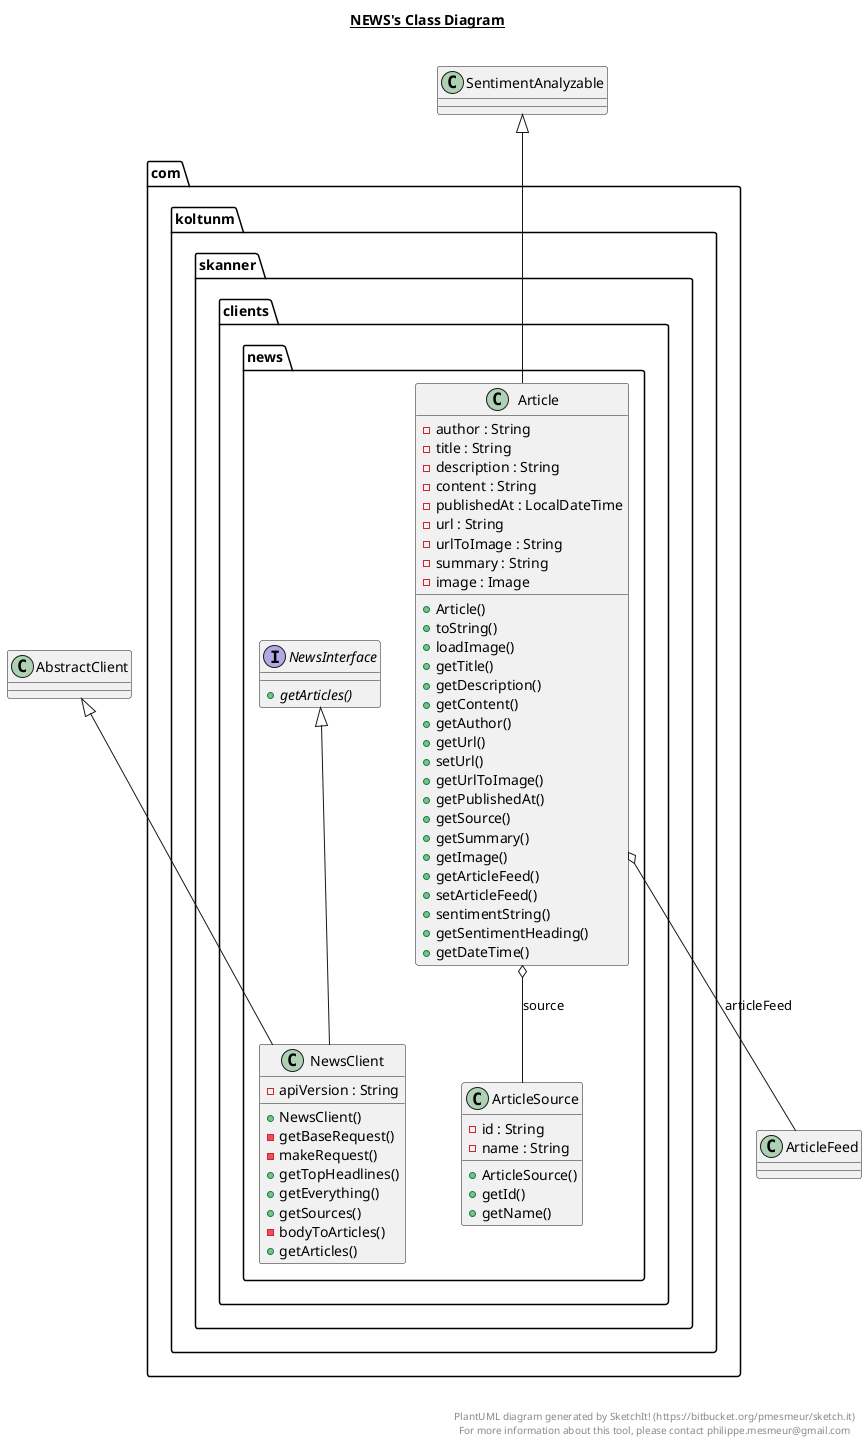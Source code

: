 @startuml

title __NEWS's Class Diagram__\n

  package com.koltunm.skanner {
    package com.koltunm.skanner.clients {
      package com.koltunm.skanner.clients.news {
        class Article {
            - author : String
            - title : String
            - description : String
            - content : String
            - publishedAt : LocalDateTime
            - url : String
            - urlToImage : String
            - summary : String
            - image : Image
            + Article()
            + toString()
            + loadImage()
            + getTitle()
            + getDescription()
            + getContent()
            + getAuthor()
            + getUrl()
            + setUrl()
            + getUrlToImage()
            + getPublishedAt()
            + getSource()
            + getSummary()
            + getImage()
            + getArticleFeed()
            + setArticleFeed()
            + sentimentString()
            + getSentimentHeading()
            + getDateTime()
        }
      }
    }
  }
  

  package com.koltunm.skanner {
    package com.koltunm.skanner.clients {
      package com.koltunm.skanner.clients.news {
        class ArticleSource {
            - id : String
            - name : String
            + ArticleSource()
            + getId()
            + getName()
        }
      }
    }
  }
  

  package com.koltunm.skanner {
    package com.koltunm.skanner.clients {
      package com.koltunm.skanner.clients.news {
        class NewsClient {
            - apiVersion : String
            + NewsClient()
            - getBaseRequest()
            - makeRequest()
            + getTopHeadlines()
            + getEverything()
            + getSources()
            - bodyToArticles()
            + getArticles()
        }
      }
    }
  }
  

  package com.koltunm.skanner {
    package com.koltunm.skanner.clients {
      package com.koltunm.skanner.clients.news {
        interface NewsInterface {
            {abstract} + getArticles()
        }
      }
    }
  }
  

  Article -up-|> SentimentAnalyzable
  Article o-- ArticleSource : source
  Article o-- ArticleFeed : articleFeed
  NewsClient -up-|> NewsInterface
  NewsClient -up-|> AbstractClient


right footer


PlantUML diagram generated by SketchIt! (https://bitbucket.org/pmesmeur/sketch.it)
For more information about this tool, please contact philippe.mesmeur@gmail.com
endfooter

@enduml
